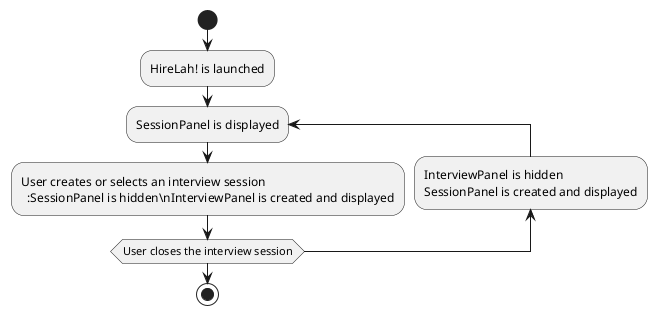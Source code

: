 @startuml

start
:HireLah! is launched;
repeat :SessionPanel is displayed;
:User creates or selects an interview session
  :SessionPanel is hidden\nInterviewPanel is created and displayed;
backward:InterviewPanel is hidden\nSessionPanel is created and displayed;

repeat while (User closes the interview session)

stop
@enduml
